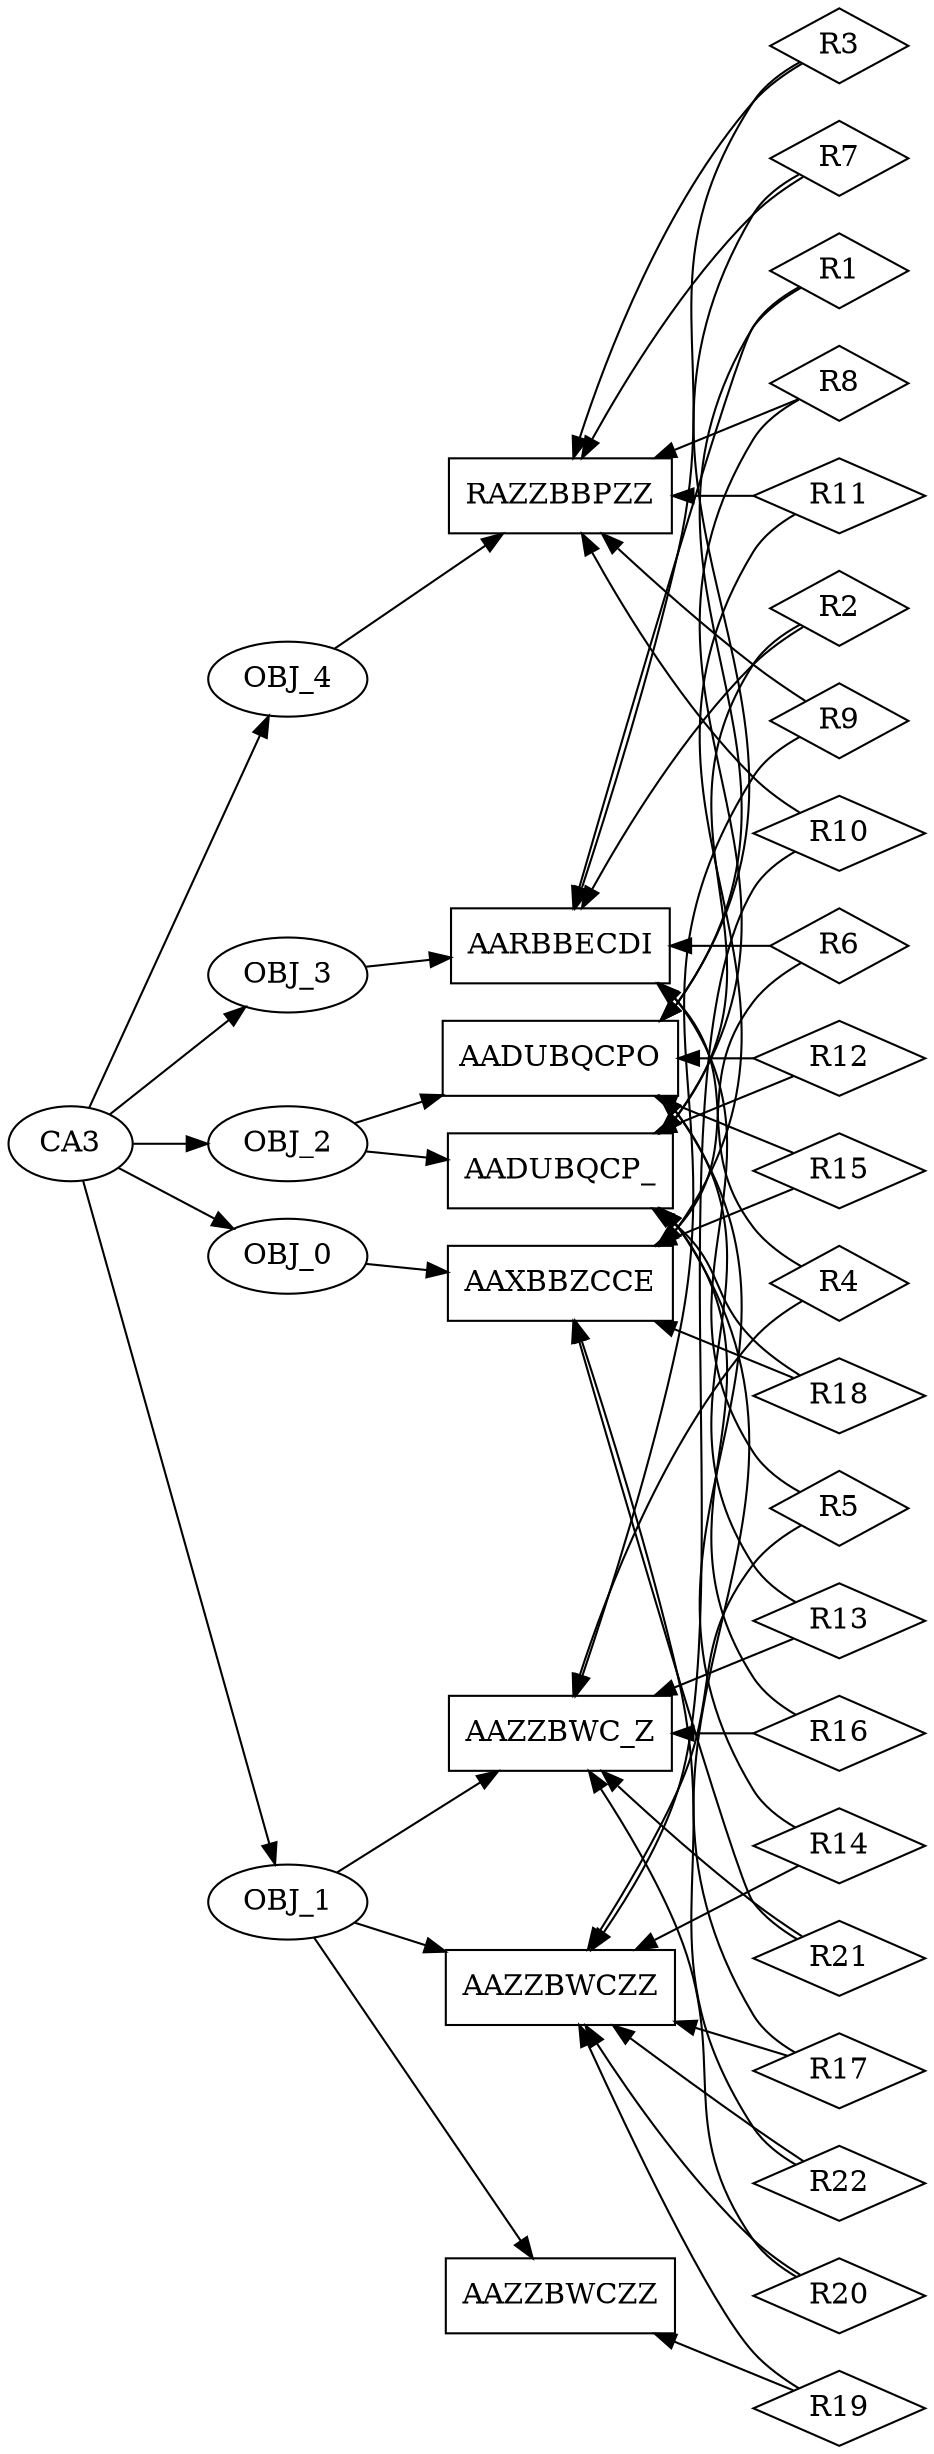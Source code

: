 strict digraph memory {
rankdir="LR";
CA3 [label="CA3"]
OBJ_4 [label="OBJ_4"]
OBJ_3 [label="OBJ_3"]
OBJ_2 [label="OBJ_2"]
OBJ_1 [label="OBJ_1"]
OBJ_0 [label="OBJ_0"]
CLASS_805306369 [label="AAXBBZCCE" shape="box"]
CLASS_536870914 [label="RAZZBBPZZ" shape="box"]
CLASS_536870913 [label="AAZZBWCZZ" shape="box"]
CLASS_805306374 [label="AARBBECDI" shape="box"]
CLASS_805306373 [label="AADUBQCPO" shape="box"]
CLASS_805306372 [label="AADUBQCP_" shape="box"]
CLASS_805306371 [label="AAZZBWCZZ" shape="box"]
CLASS_805306370 [label="AAZZBWC_Z" shape="box"]
REL_1342177302 [label="R1" shape="diamond"]
REL_1342177301 [label="R2" shape="diamond"]
REL_1342177300 [label="R3" shape="diamond"]
REL_1342177299 [label="R4" shape="diamond"]
REL_1342177298 [label="R5" shape="diamond"]
REL_1342177297 [label="R6" shape="diamond"]
REL_1342177296 [label="R7" shape="diamond"]
REL_1342177295 [label="R8" shape="diamond"]
REL_1342177294 [label="R9" shape="diamond"]
REL_1342177293 [label="R10" shape="diamond"]
REL_1342177292 [label="R11" shape="diamond"]
REL_1342177291 [label="R12" shape="diamond"]
REL_1342177290 [label="R13" shape="diamond"]
REL_1342177289 [label="R14" shape="diamond"]
REL_1342177288 [label="R15" shape="diamond"]
REL_1342177287 [label="R16" shape="diamond"]
REL_1342177286 [label="R17" shape="diamond"]
REL_1342177285 [label="R18" shape="diamond"]
REL_1342177284 [label="R19" shape="diamond"]
REL_1342177283 [label="R20" shape="diamond"]
REL_1342177282 [label="R21" shape="diamond"]
REL_1342177281 [label="R22" shape="diamond"]
CA3->OBJ_4[label=""]
OBJ_4->CLASS_536870914[label=""]
CLASS_805306369->REL_1342177292[label="", dir=back]
CLASS_536870914->REL_1342177292[label="", dir=back]
CLASS_536870913->REL_1342177293[label="", dir=back]
CLASS_536870914->REL_1342177293[label="", dir=back]
CLASS_805306370->REL_1342177294[label="", dir=back]
CLASS_536870914->REL_1342177294[label="", dir=back]
CLASS_805306372->REL_1342177295[label="", dir=back]
CLASS_536870914->REL_1342177295[label="", dir=back]
CLASS_805306373->REL_1342177296[label="", dir=back]
CLASS_536870914->REL_1342177296[label="", dir=back]
CLASS_536870914->REL_1342177300[label="", dir=back]
CLASS_805306374->REL_1342177300[label="", dir=back]
CA3->OBJ_3[label=""]
OBJ_3->CLASS_805306374[label=""]
CLASS_805306369->REL_1342177297[label="", dir=back]
CLASS_805306374->REL_1342177297[label="", dir=back]
CLASS_536870913->REL_1342177298[label="", dir=back]
CLASS_805306374->REL_1342177298[label="", dir=back]
CLASS_805306370->REL_1342177299[label="", dir=back]
CLASS_805306374->REL_1342177299[label="", dir=back]
CLASS_536870914->REL_1342177300[label="", dir=back]
CLASS_805306374->REL_1342177300[label="", dir=back]
CLASS_805306372->REL_1342177301[label="", dir=back]
CLASS_805306374->REL_1342177301[label="", dir=back]
CLASS_805306373->REL_1342177302[label="", dir=back]
CLASS_805306374->REL_1342177302[label="", dir=back]
CA3->OBJ_2[label=""]
OBJ_2->CLASS_805306373[label=""]
CLASS_805306369->REL_1342177288[label="", dir=back]
CLASS_805306373->REL_1342177288[label="", dir=back]
CLASS_536870913->REL_1342177289[label="", dir=back]
CLASS_805306373->REL_1342177289[label="", dir=back]
CLASS_805306370->REL_1342177290[label="", dir=back]
CLASS_805306373->REL_1342177290[label="", dir=back]
CLASS_805306372->REL_1342177291[label="", dir=back]
CLASS_805306373->REL_1342177291[label="", dir=back]
CLASS_805306373->REL_1342177296[label="", dir=back]
CLASS_536870914->REL_1342177296[label="", dir=back]
CLASS_805306373->REL_1342177302[label="", dir=back]
CLASS_805306374->REL_1342177302[label="", dir=back]
OBJ_2->CLASS_805306372[label=""]
CLASS_805306369->REL_1342177285[label="", dir=back]
CLASS_805306372->REL_1342177285[label="", dir=back]
CLASS_536870913->REL_1342177286[label="", dir=back]
CLASS_805306372->REL_1342177286[label="", dir=back]
CLASS_805306370->REL_1342177287[label="", dir=back]
CLASS_805306372->REL_1342177287[label="", dir=back]
CLASS_805306372->REL_1342177291[label="", dir=back]
CLASS_805306373->REL_1342177291[label="", dir=back]
CLASS_805306372->REL_1342177295[label="", dir=back]
CLASS_536870914->REL_1342177295[label="", dir=back]
CLASS_805306372->REL_1342177301[label="", dir=back]
CLASS_805306374->REL_1342177301[label="", dir=back]
CA3->OBJ_1[label=""]
OBJ_1->CLASS_536870913[label=""]
CLASS_805306369->REL_1342177281[label="", dir=back]
CLASS_536870913->REL_1342177281[label="", dir=back]
CLASS_536870913->REL_1342177283[label="", dir=back]
CLASS_805306370->REL_1342177283[label="", dir=back]
CLASS_536870913->REL_1342177284[label="", dir=back]
CLASS_805306371->REL_1342177284[label="", dir=back]
CLASS_536870913->REL_1342177286[label="", dir=back]
CLASS_805306372->REL_1342177286[label="", dir=back]
CLASS_536870913->REL_1342177289[label="", dir=back]
CLASS_805306373->REL_1342177289[label="", dir=back]
CLASS_536870913->REL_1342177293[label="", dir=back]
CLASS_536870914->REL_1342177293[label="", dir=back]
CLASS_536870913->REL_1342177298[label="", dir=back]
CLASS_805306374->REL_1342177298[label="", dir=back]
OBJ_1->CLASS_805306371[label=""]
CLASS_536870913->REL_1342177284[label="", dir=back]
CLASS_805306371->REL_1342177284[label="", dir=back]
OBJ_1->CLASS_805306370[label=""]
CLASS_805306369->REL_1342177282[label="", dir=back]
CLASS_805306370->REL_1342177282[label="", dir=back]
CLASS_536870913->REL_1342177283[label="", dir=back]
CLASS_805306370->REL_1342177283[label="", dir=back]
CLASS_805306370->REL_1342177287[label="", dir=back]
CLASS_805306372->REL_1342177287[label="", dir=back]
CLASS_805306370->REL_1342177290[label="", dir=back]
CLASS_805306373->REL_1342177290[label="", dir=back]
CLASS_805306370->REL_1342177294[label="", dir=back]
CLASS_536870914->REL_1342177294[label="", dir=back]
CLASS_805306370->REL_1342177299[label="", dir=back]
CLASS_805306374->REL_1342177299[label="", dir=back]
CA3->OBJ_0[label=""]
OBJ_0->CLASS_805306369[label=""]
CLASS_805306369->REL_1342177281[label="", dir=back]
CLASS_536870913->REL_1342177281[label="", dir=back]
CLASS_805306369->REL_1342177282[label="", dir=back]
CLASS_805306370->REL_1342177282[label="", dir=back]
CLASS_805306369->REL_1342177285[label="", dir=back]
CLASS_805306372->REL_1342177285[label="", dir=back]
CLASS_805306369->REL_1342177288[label="", dir=back]
CLASS_805306373->REL_1342177288[label="", dir=back]
CLASS_805306369->REL_1342177292[label="", dir=back]
CLASS_536870914->REL_1342177292[label="", dir=back]
CLASS_805306369->REL_1342177297[label="", dir=back]
CLASS_805306374->REL_1342177297[label="", dir=back]
}
